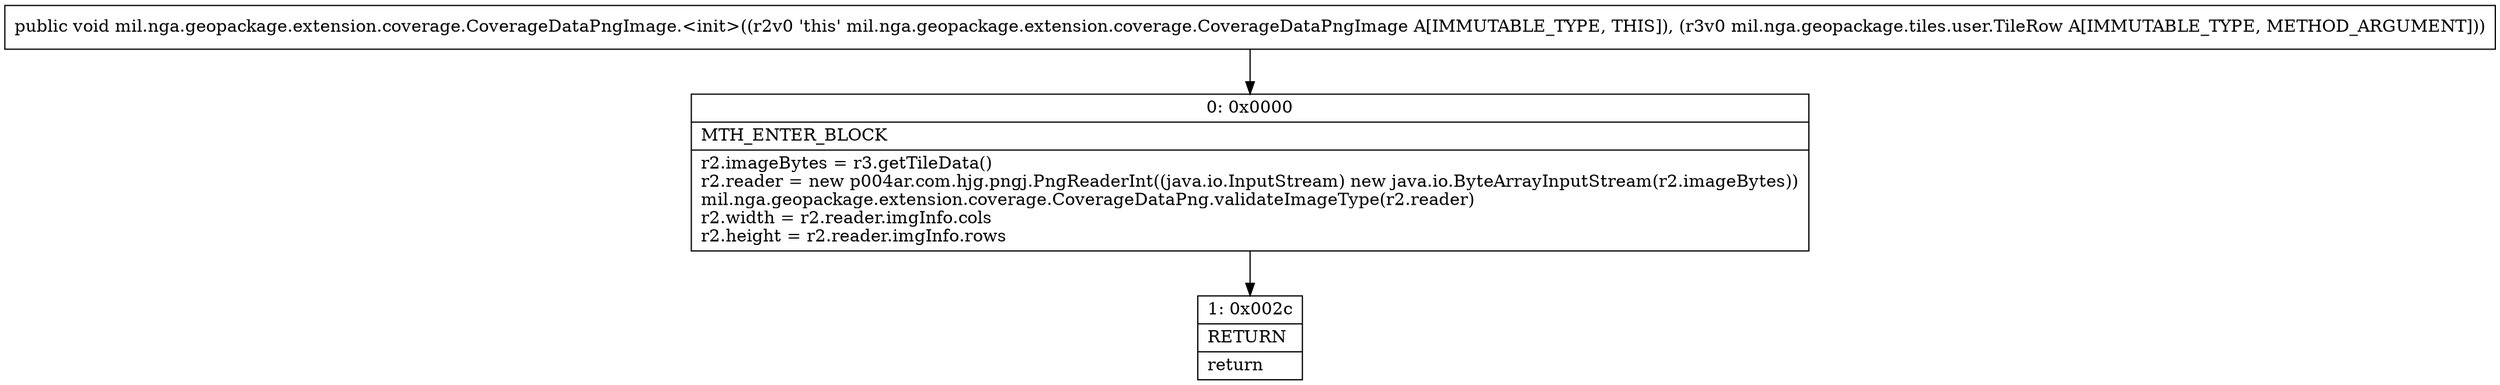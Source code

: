 digraph "CFG formil.nga.geopackage.extension.coverage.CoverageDataPngImage.\<init\>(Lmil\/nga\/geopackage\/tiles\/user\/TileRow;)V" {
Node_0 [shape=record,label="{0\:\ 0x0000|MTH_ENTER_BLOCK\l|r2.imageBytes = r3.getTileData()\lr2.reader = new p004ar.com.hjg.pngj.PngReaderInt((java.io.InputStream) new java.io.ByteArrayInputStream(r2.imageBytes))\lmil.nga.geopackage.extension.coverage.CoverageDataPng.validateImageType(r2.reader)\lr2.width = r2.reader.imgInfo.cols\lr2.height = r2.reader.imgInfo.rows\l}"];
Node_1 [shape=record,label="{1\:\ 0x002c|RETURN\l|return\l}"];
MethodNode[shape=record,label="{public void mil.nga.geopackage.extension.coverage.CoverageDataPngImage.\<init\>((r2v0 'this' mil.nga.geopackage.extension.coverage.CoverageDataPngImage A[IMMUTABLE_TYPE, THIS]), (r3v0 mil.nga.geopackage.tiles.user.TileRow A[IMMUTABLE_TYPE, METHOD_ARGUMENT])) }"];
MethodNode -> Node_0;
Node_0 -> Node_1;
}

